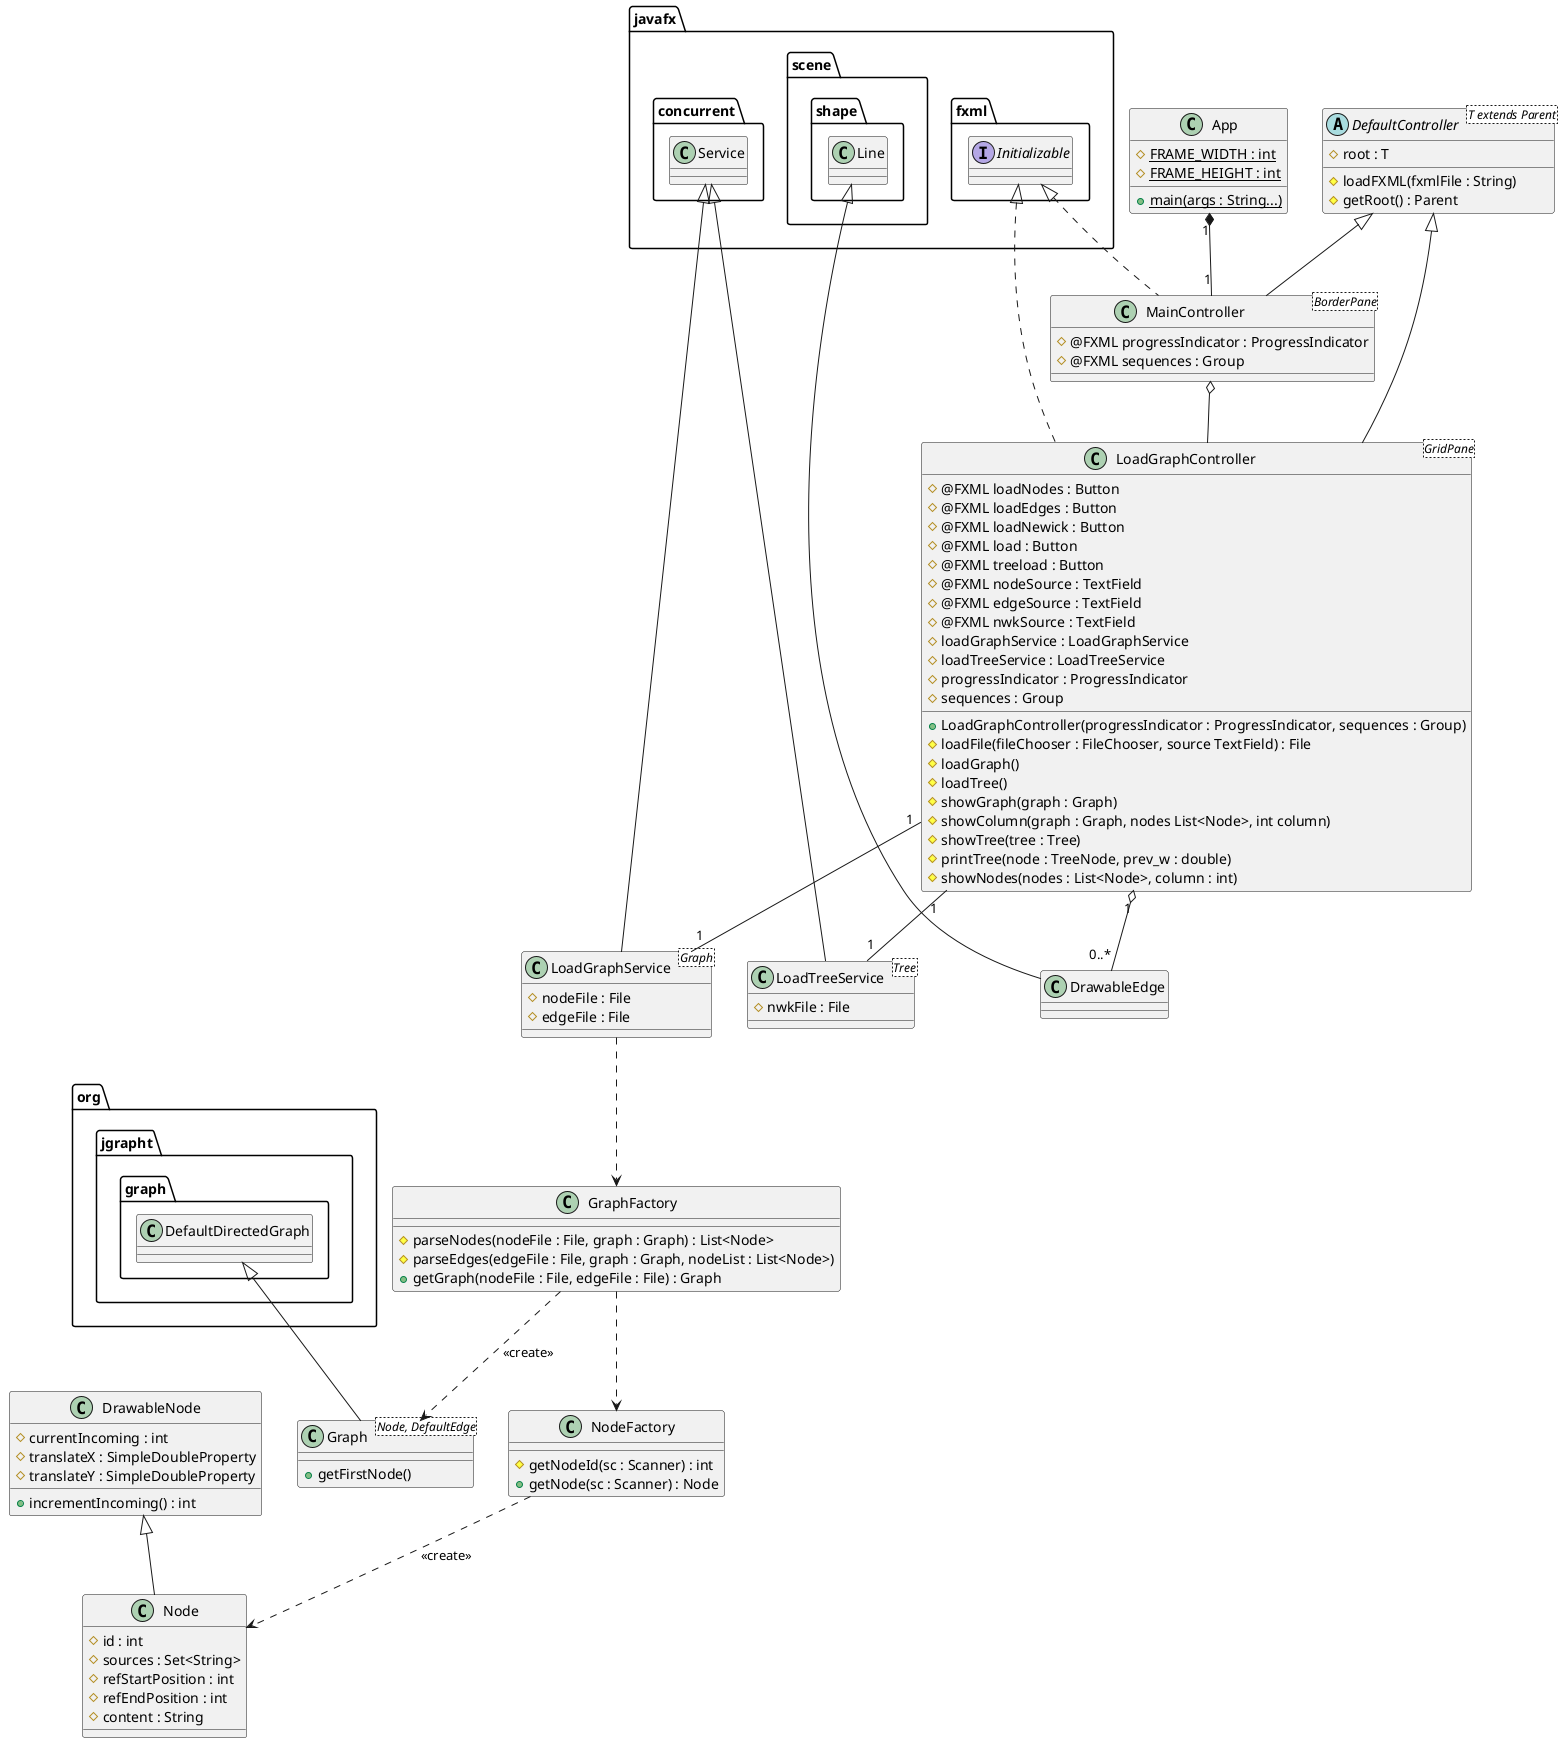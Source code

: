 @startuml
class App {
    {static} # FRAME_WIDTH : int
    {static} # FRAME_HEIGHT : int

    {static} +main(args : String...)
}

class DrawableEdge extends javafx.scene.shape.Line
class DrawableNode {
    # currentIncoming : int
    # translateX : SimpleDoubleProperty
    # translateY : SimpleDoubleProperty

    +incrementIncoming() : int
}

abstract class DefaultController<T extends Parent> {
    # root : T
    #loadFXML(fxmlFile : String)
    #getRoot() : Parent
}

class MainController<BorderPane> extends DefaultController implements javafx.fxml.Initializable {
    # @FXML progressIndicator : ProgressIndicator
    # @FXML sequences : Group
}

class LoadGraphController<GridPane> Extends DefaultController implements javafx.fxml.Initializable {
    # @FXML loadNodes : Button
    # @FXML loadEdges : Button
    # @FXML loadNewick : Button
    # @FXML load : Button
    # @FXML treeload : Button
    # @FXML nodeSource : TextField
    # @FXML edgeSource : TextField
    # @FXML nwkSource : TextField
    # loadGraphService : LoadGraphService
    # loadTreeService : LoadTreeService
    # progressIndicator : ProgressIndicator
    # sequences : Group

    +LoadGraphController(progressIndicator : ProgressIndicator, sequences : Group)
    #loadFile(fileChooser : FileChooser, source TextField) : File
    #loadGraph()
    #loadTree()
    #showGraph(graph : Graph)
    #showColumn(graph : Graph, nodes List<Node>, int column)
    #showTree(tree : Tree)
    #printTree(node : TreeNode, prev_w : double)
    #showNodes(nodes : List<Node>, column : int)
}


class Node extends DrawableNode {
    # id : int
    # sources : Set<String>
    # refStartPosition : int
    # refEndPosition : int
    # content : String
}
class NodeFactory {
    #getNodeId(sc : Scanner) : int
    +getNode(sc : Scanner) : Node
}

class Graph<Node, DefaultEdge> extends org.jgrapht.graph.DefaultDirectedGraph {
    +getFirstNode()
}
class GraphFactory {
    #parseNodes(nodeFile : File, graph : Graph) : List<Node>
    #parseEdges(edgeFile : File, graph : Graph, nodeList : List<Node>)
    +getGraph(nodeFile : File, edgeFile : File) : Graph
}

class LoadGraphService<Graph> extends javafx.concurrent.Service {
    # nodeFile : File
    # edgeFile : File
}
class LoadTreeService<Tree> extends javafx.concurrent.Service {
    # nwkFile : File
}

GraphFactory ..> Graph : << create >>
GraphFactory ..> NodeFactory

NodeFactory ..> Node : << create >>

App "1" *-- "1" MainController
MainController o-- LoadGraphController

LoadGraphController "1" o-- "0..*" DrawableEdge
LoadGraphController "1" -- "1" LoadGraphService
LoadGraphController "1" -- "1" LoadTreeService

LoadGraphService ..> GraphFactory
@enduml
